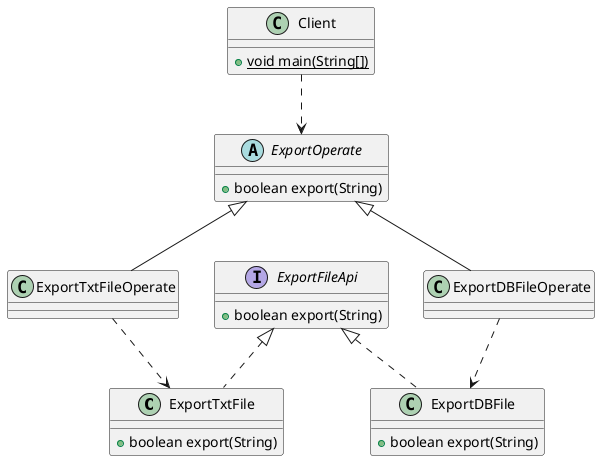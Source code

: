 @startuml
class ExportTxtFile {
+ boolean export(String)
}
class Client {
+ {static} void main(String[])
}
abstract class ExportOperate {
+ boolean export(String)
}
interface ExportFileApi {
+ boolean export(String)
}
class ExportTxtFileOperate {
}
class ExportDBFileOperate {
}
class ExportDBFile {
+ boolean export(String)
}

Client ..> ExportOperate
ExportFileApi <|.. ExportTxtFile
ExportOperate <|-- ExportTxtFileOperate
ExportOperate <|-- ExportDBFileOperate
ExportFileApi <|.. ExportDBFile
ExportDBFileOperate ..> ExportDBFile
ExportTxtFileOperate ..> ExportTxtFile
@enduml